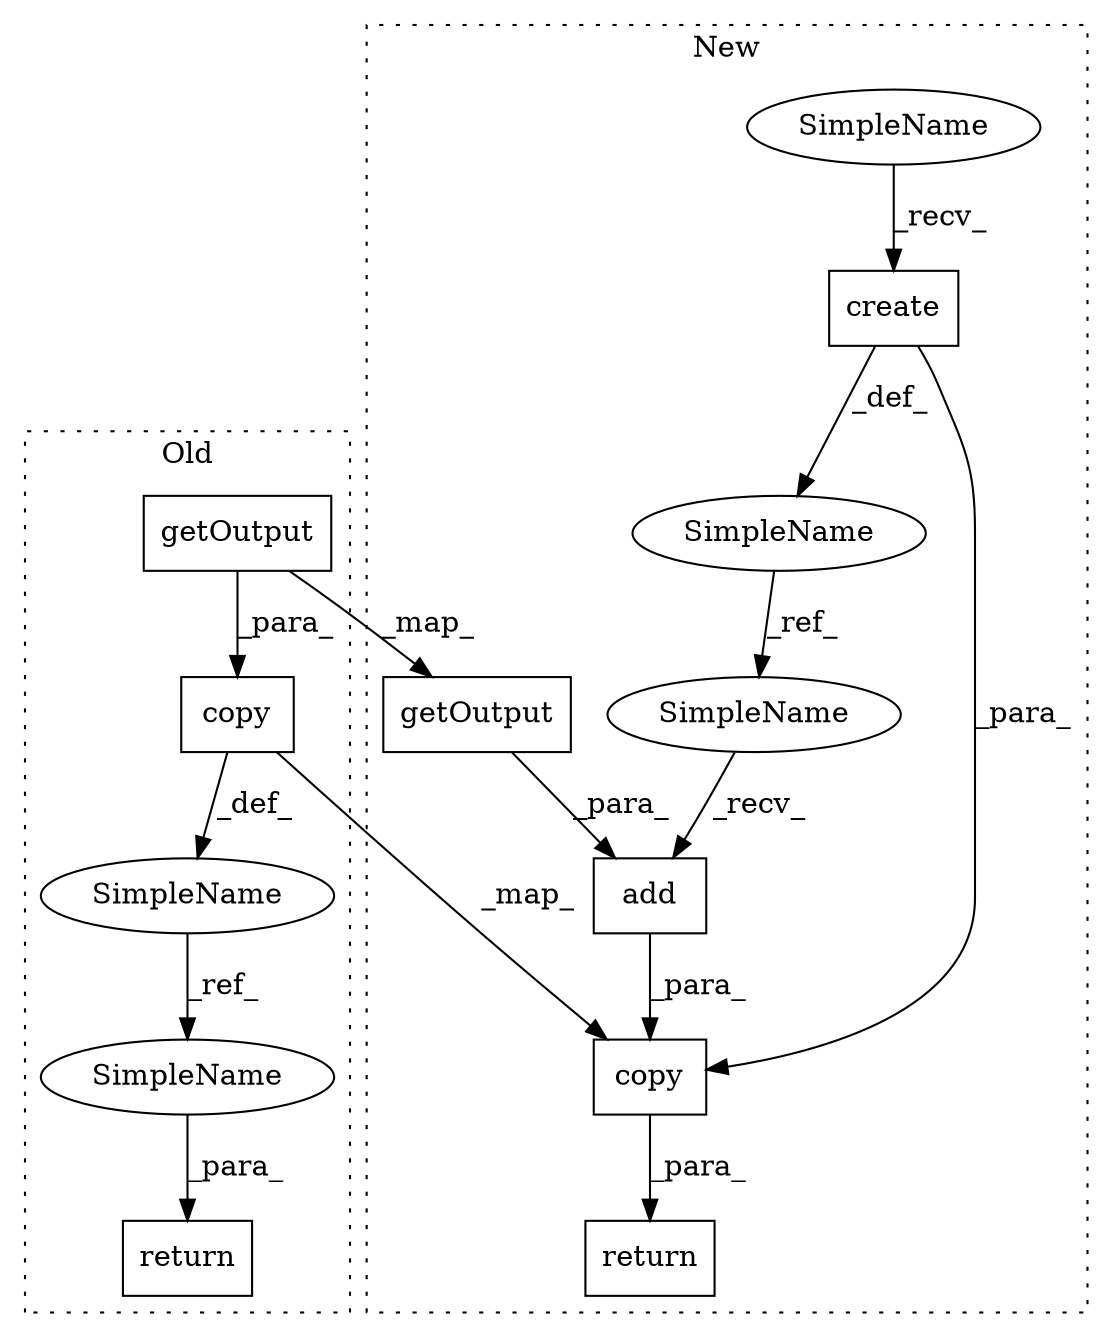digraph G {
subgraph cluster0 {
1 [label="getOutput" a="32" s="5213" l="11" shape="box"];
6 [label="SimpleName" a="42" s="5251" l="5" shape="ellipse"];
7 [label="return" a="41" s="5307" l="7" shape="box"];
8 [label="copy" a="32" s="5259,5271" l="5,1" shape="box"];
13 [label="SimpleName" a="42" s="5314" l="5" shape="ellipse"];
label = "Old";
style="dotted";
}
subgraph cluster1 {
2 [label="getOutput" a="32" s="5187" l="11" shape="box"];
3 [label="add" a="32" s="5180,5198" l="4,1" shape="box"];
4 [label="create" a="32" s="5097" l="8" shape="box"];
5 [label="SimpleName" a="42" s="5081" l="6" shape="ellipse"];
9 [label="copy" a="32" s="5214,5226" l="5,1" shape="box"];
10 [label="return" a="41" s="5207" l="7" shape="box"];
11 [label="SimpleName" a="42" s="5173" l="6" shape="ellipse"];
12 [label="SimpleName" a="42" s="5090" l="6" shape="ellipse"];
label = "New";
style="dotted";
}
1 -> 2 [label="_map_"];
1 -> 8 [label="_para_"];
2 -> 3 [label="_para_"];
3 -> 9 [label="_para_"];
4 -> 9 [label="_para_"];
4 -> 5 [label="_def_"];
5 -> 11 [label="_ref_"];
6 -> 13 [label="_ref_"];
8 -> 9 [label="_map_"];
8 -> 6 [label="_def_"];
9 -> 10 [label="_para_"];
11 -> 3 [label="_recv_"];
12 -> 4 [label="_recv_"];
13 -> 7 [label="_para_"];
}